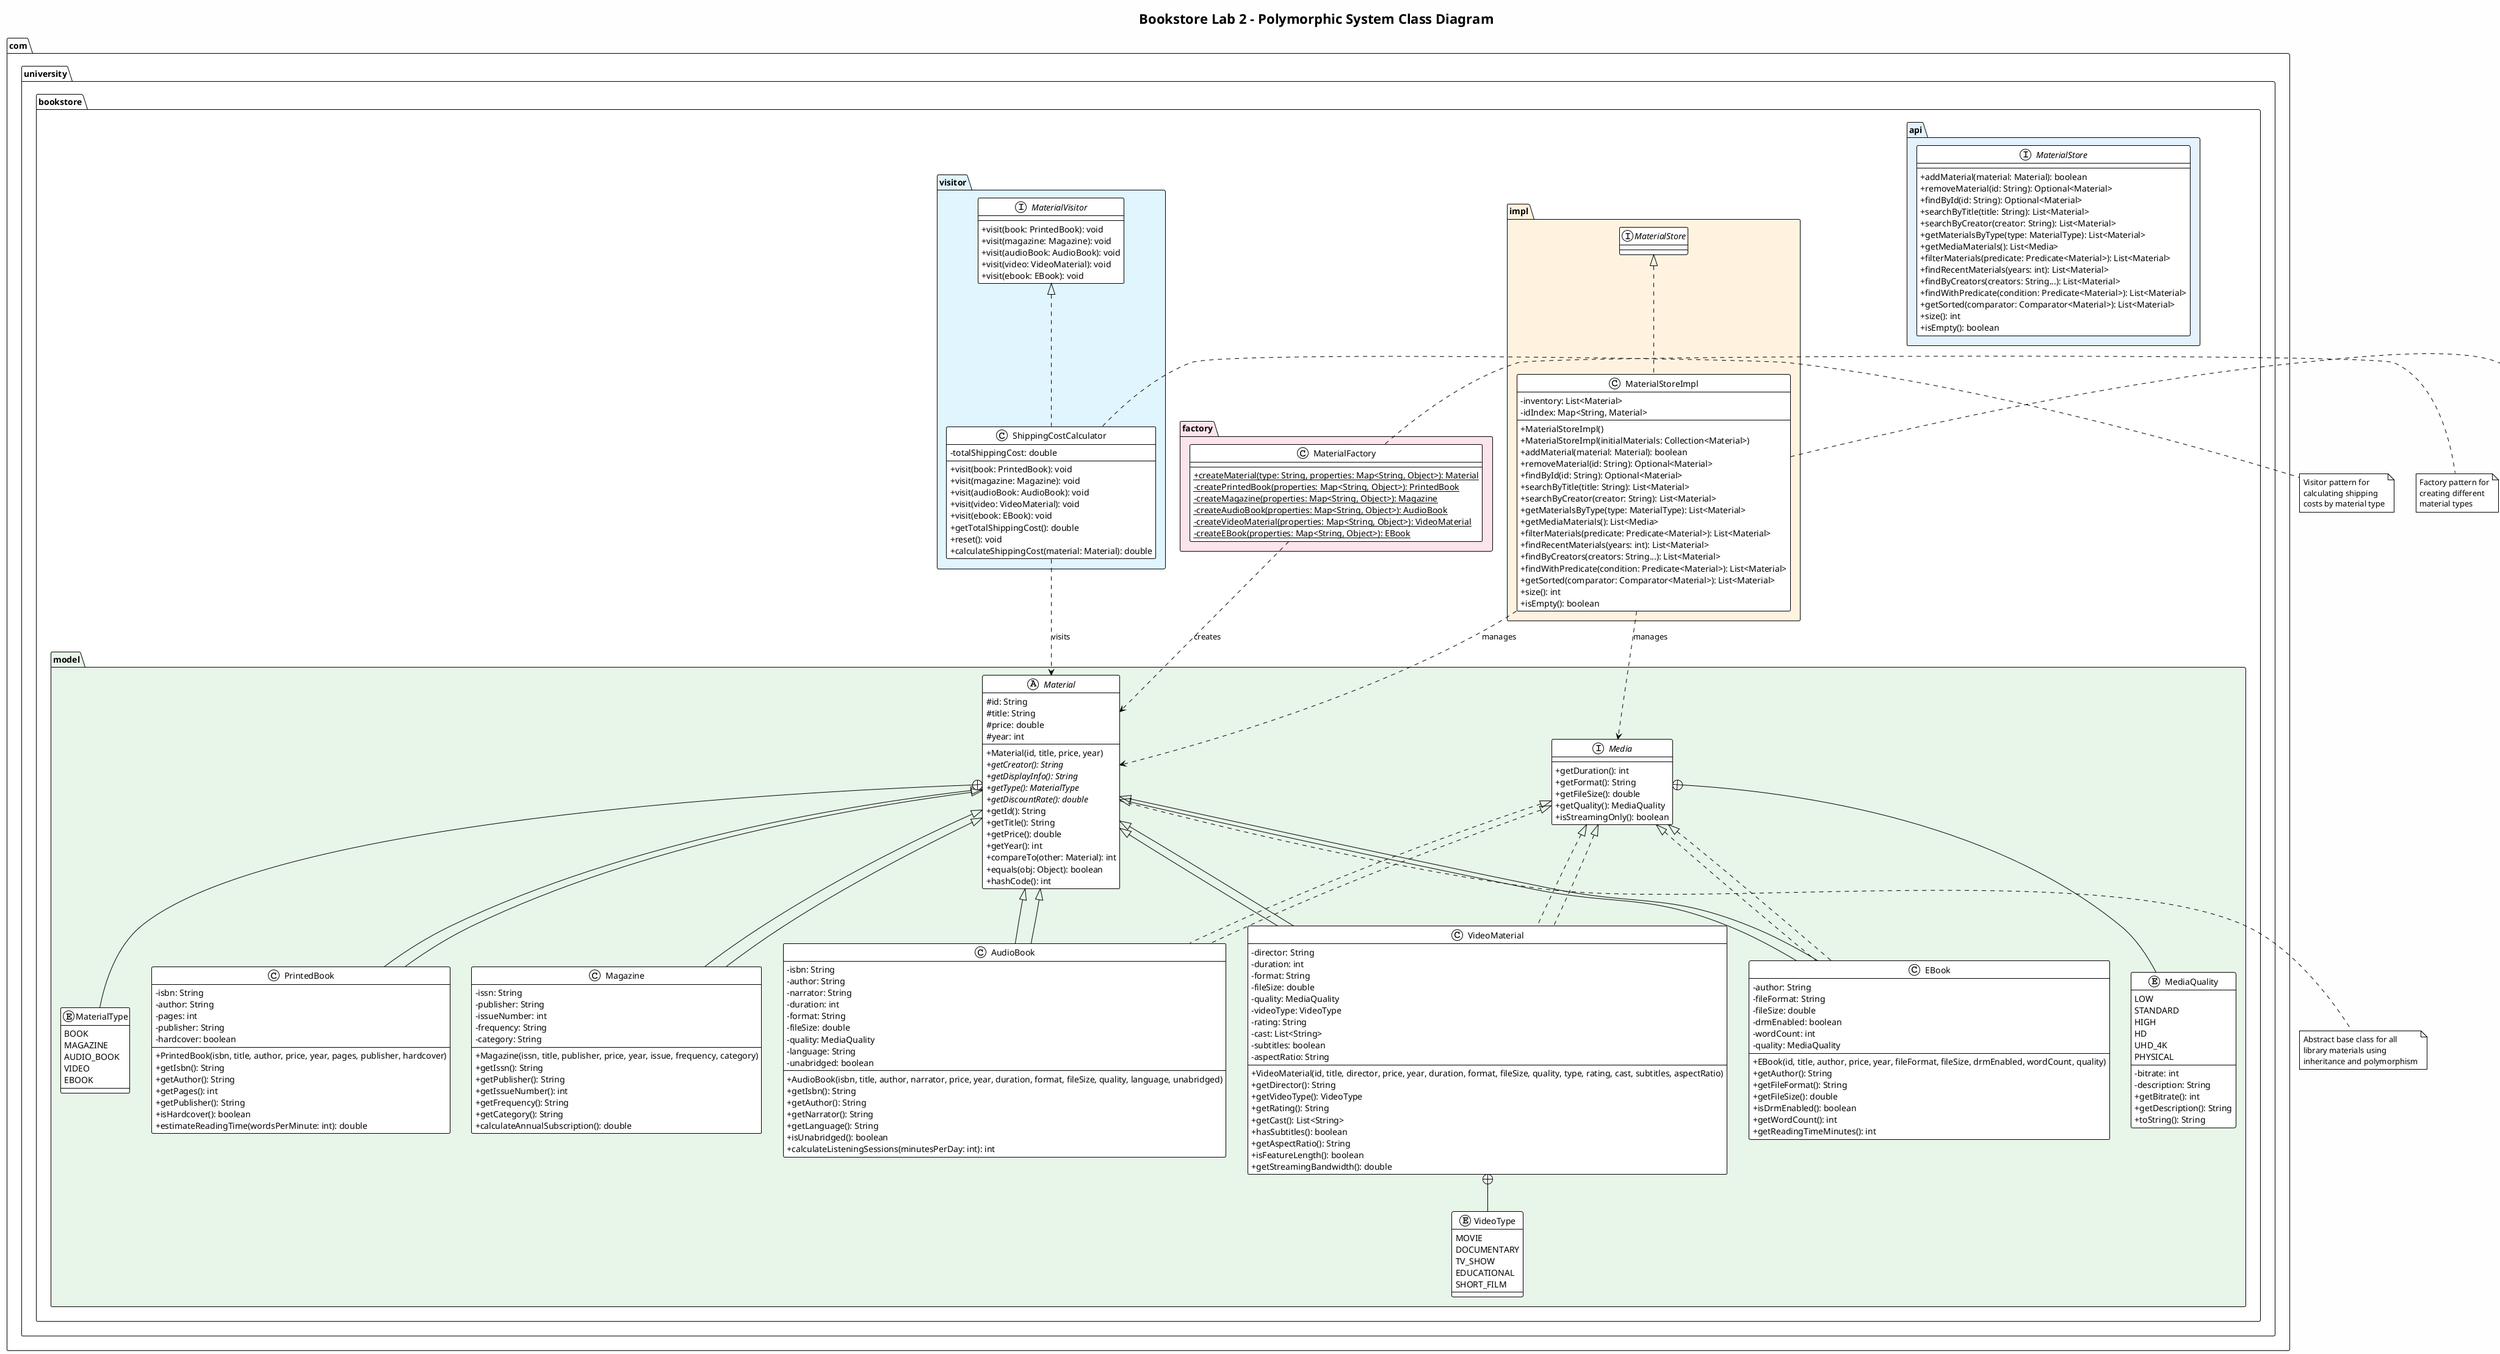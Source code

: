 @startuml bookstore-class-diagram
!theme plain
skinparam classAttributeIconSize 0
skinparam backgroundColor #FEFEFE
skinparam headerFontSize 18
skinparam headerFontStyle bold

title Bookstore Lab 2 - Polymorphic System Class Diagram

package "com.university.bookstore.model" #E8F5E9 {
    abstract class Material {
        # id: String
        # title: String
        # price: double
        # year: int
        --
        + Material(id, title, price, year)
        + {abstract} getCreator(): String
        + {abstract} getDisplayInfo(): String
        + {abstract} getType(): MaterialType
        + {abstract} getDiscountRate(): double
        + getId(): String
        + getTitle(): String
        + getPrice(): double
        + getYear(): int
        + compareTo(other: Material): int
        + equals(obj: Object): boolean
        + hashCode(): int
    }
    
    enum MaterialType {
        BOOK
        MAGAZINE
        AUDIO_BOOK
        VIDEO
        EBOOK
    }
    
    class PrintedBook extends Material {
        - isbn: String
        - author: String
        - pages: int
        - publisher: String
        - hardcover: boolean
        --
        + PrintedBook(isbn, title, author, price, year, pages, publisher, hardcover)
        + getIsbn(): String
        + getAuthor(): String
        + getPages(): int
        + getPublisher(): String
        + isHardcover(): boolean
        + estimateReadingTime(wordsPerMinute: int): double
    }
    
    class Magazine extends Material {
        - issn: String
        - publisher: String
        - issueNumber: int
        - frequency: String
        - category: String
        --
        + Magazine(issn, title, publisher, price, year, issue, frequency, category)
        + getIssn(): String
        + getPublisher(): String
        + getIssueNumber(): int
        + getFrequency(): String
        + getCategory(): String
        + calculateAnnualSubscription(): double
    }
    
    interface Media {
        + getDuration(): int
        + getFormat(): String
        + getFileSize(): double
        + getQuality(): MediaQuality
        + isStreamingOnly(): boolean
    }
    
    enum MediaQuality {
        LOW
        STANDARD
        HIGH
        HD
        UHD_4K
        PHYSICAL
        --
        - bitrate: int
        - description: String
        + getBitrate(): int
        + getDescription(): String
        + toString(): String
    }
    
    class AudioBook extends Material implements Media {
        - isbn: String
        - author: String
        - narrator: String
        - duration: int
        - format: String
        - fileSize: double
        - quality: MediaQuality
        - language: String
        - unabridged: boolean
        --
        + AudioBook(isbn, title, author, narrator, price, year, duration, format, fileSize, quality, language, unabridged)
        + getIsbn(): String
        + getAuthor(): String
        + getNarrator(): String
        + getLanguage(): String
        + isUnabridged(): boolean
        + calculateListeningSessions(minutesPerDay: int): int
    }
    
    class VideoMaterial extends Material implements Media {
        - director: String
        - duration: int
        - format: String
        - fileSize: double
        - quality: MediaQuality
        - videoType: VideoType
        - rating: String
        - cast: List<String>
        - subtitles: boolean
        - aspectRatio: String
        --
        + VideoMaterial(id, title, director, price, year, duration, format, fileSize, quality, type, rating, cast, subtitles, aspectRatio)
        + getDirector(): String
        + getVideoType(): VideoType
        + getRating(): String
        + getCast(): List<String>
        + hasSubtitles(): boolean
        + getAspectRatio(): String
        + isFeatureLength(): boolean
        + getStreamingBandwidth(): double
    }
    
    enum VideoType {
        MOVIE
        DOCUMENTARY
        TV_SHOW
        EDUCATIONAL
        SHORT_FILM
    }
    
    class EBook extends Material implements Media {
        - author: String
        - fileFormat: String
        - fileSize: double
        - drmEnabled: boolean
        - wordCount: int
        - quality: MediaQuality
        --
        + EBook(id, title, author, price, year, fileFormat, fileSize, drmEnabled, wordCount, quality)
        + getAuthor(): String
        + getFileFormat(): String
        + getFileSize(): double
        + isDrmEnabled(): boolean
        + getWordCount(): int
        + getReadingTimeMinutes(): int
    }
    
    Material <|-- PrintedBook
    Material <|-- Magazine
    Material <|-- AudioBook
    Material <|-- VideoMaterial
    Material <|-- EBook
    Material +-- MaterialType
    Media <|.. AudioBook
    Media <|.. VideoMaterial
    Media <|.. EBook
    Media +-- MediaQuality
    VideoMaterial +-- VideoType
}

package "com.university.bookstore.api" #E3F2FD {
    interface MaterialStore {
        + addMaterial(material: Material): boolean
        + removeMaterial(id: String): Optional<Material>
        + findById(id: String): Optional<Material>
        + searchByTitle(title: String): List<Material>
        + searchByCreator(creator: String): List<Material>
        + getMaterialsByType(type: MaterialType): List<Material>
        + getMediaMaterials(): List<Media>
        + filterMaterials(predicate: Predicate<Material>): List<Material>
        + findRecentMaterials(years: int): List<Material>
        + findByCreators(creators: String...): List<Material>
        + findWithPredicate(condition: Predicate<Material>): List<Material>
        + getSorted(comparator: Comparator<Material>): List<Material>
        + size(): int
        + isEmpty(): boolean
    }
}

package "com.university.bookstore.impl" #FFF3E0 {
    class MaterialStoreImpl implements MaterialStore {
        - inventory: List<Material>
        - idIndex: Map<String, Material>
        --
        + MaterialStoreImpl()
        + MaterialStoreImpl(initialMaterials: Collection<Material>)
        + addMaterial(material: Material): boolean
        + removeMaterial(id: String): Optional<Material>
        + findById(id: String): Optional<Material>
        + searchByTitle(title: String): List<Material>
        + searchByCreator(creator: String): List<Material>
        + getMaterialsByType(type: MaterialType): List<Material>
        + getMediaMaterials(): List<Media>
        + filterMaterials(predicate: Predicate<Material>): List<Material>
        + findRecentMaterials(years: int): List<Material>
        + findByCreators(creators: String...): List<Material>
        + findWithPredicate(condition: Predicate<Material>): List<Material>
        + getSorted(comparator: Comparator<Material>): List<Material>
        + size(): int
        + isEmpty(): boolean
    }
}

package "com.university.bookstore.factory" #FCE4EC {
    class MaterialFactory {
        + {static} createMaterial(type: String, properties: Map<String, Object>): Material
        - {static} createPrintedBook(properties: Map<String, Object>): PrintedBook
        - {static} createMagazine(properties: Map<String, Object>): Magazine
        - {static} createAudioBook(properties: Map<String, Object>): AudioBook
        - {static} createVideoMaterial(properties: Map<String, Object>): VideoMaterial
        - {static} createEBook(properties: Map<String, Object>): EBook
    }
}

package "com.university.bookstore.visitor" #E1F5FE {
    interface MaterialVisitor {
        + visit(book: PrintedBook): void
        + visit(magazine: Magazine): void
        + visit(audioBook: AudioBook): void
        + visit(video: VideoMaterial): void
        + visit(ebook: EBook): void
    }
    
    class ShippingCostCalculator implements MaterialVisitor {
        - totalShippingCost: double
        --
        + visit(book: PrintedBook): void
        + visit(magazine: Magazine): void
        + visit(audioBook: AudioBook): void
        + visit(video: VideoMaterial): void
        + visit(ebook: EBook): void
        + getTotalShippingCost(): double
        + reset(): void
        + calculateShippingCost(material: Material): double
    }
}

' Relationships
MaterialStoreImpl ..> Material : manages
MaterialStoreImpl ..> Media : manages
MaterialFactory ..> Material : creates
ShippingCostCalculator ..> Material : visits

' Notes
note right of MaterialStoreImpl
  Polymorphic storage for all
  types of library materials
  with enhanced search
end note

note right of MaterialFactory
  Factory pattern for
  creating different
  material types
end note

note right of ShippingCostCalculator
  Visitor pattern for
  calculating shipping
  costs by material type
end note

note bottom of Material
  Abstract base class for all
  library materials using
  inheritance and polymorphism
end note

@enduml
